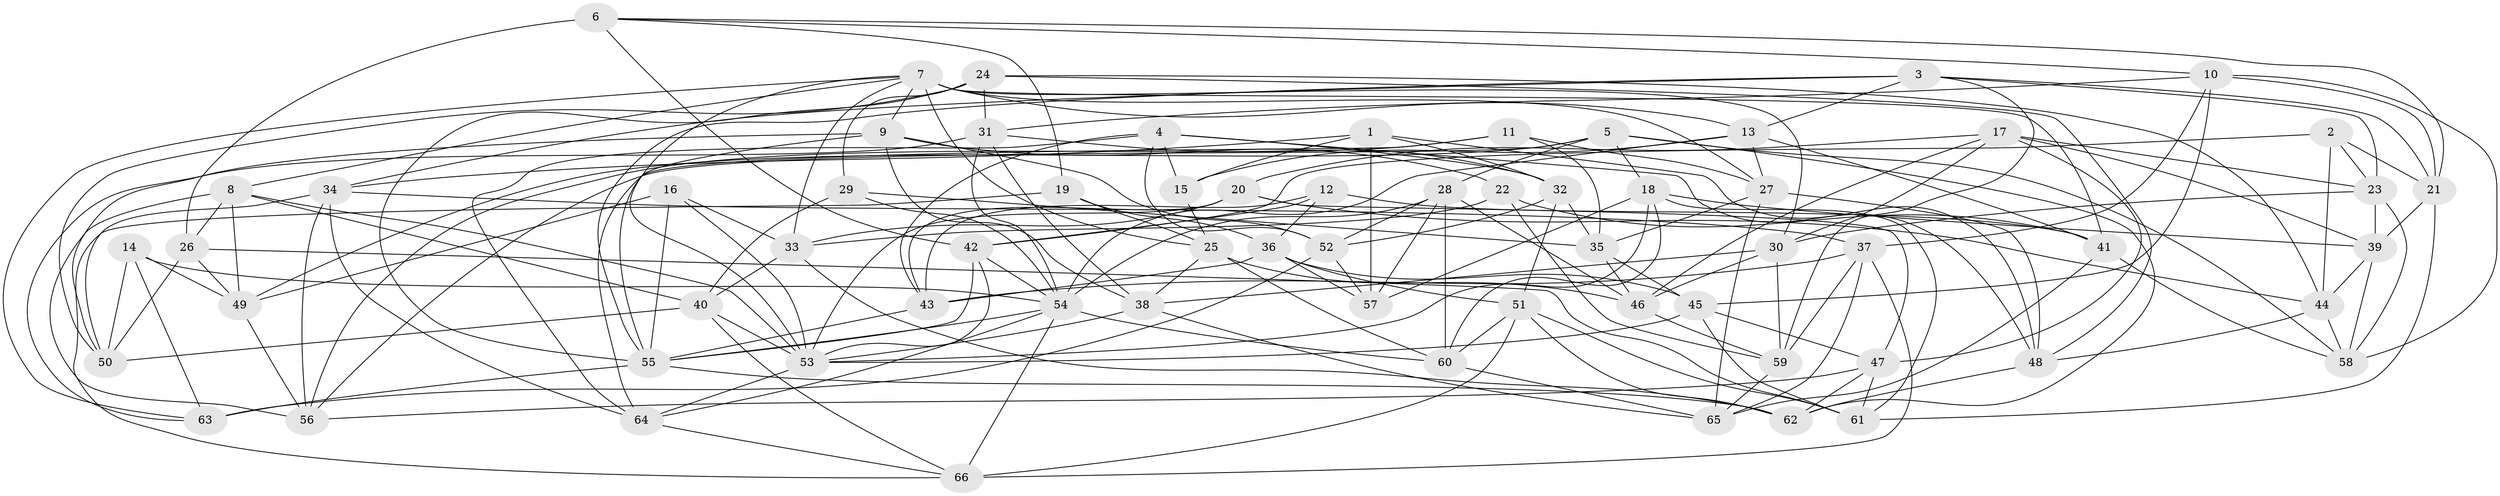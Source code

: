 // original degree distribution, {4: 1.0}
// Generated by graph-tools (version 1.1) at 2025/26/03/09/25 03:26:59]
// undirected, 66 vertices, 194 edges
graph export_dot {
graph [start="1"]
  node [color=gray90,style=filled];
  1;
  2;
  3;
  4;
  5;
  6;
  7;
  8;
  9;
  10;
  11;
  12;
  13;
  14;
  15;
  16;
  17;
  18;
  19;
  20;
  21;
  22;
  23;
  24;
  25;
  26;
  27;
  28;
  29;
  30;
  31;
  32;
  33;
  34;
  35;
  36;
  37;
  38;
  39;
  40;
  41;
  42;
  43;
  44;
  45;
  46;
  47;
  48;
  49;
  50;
  51;
  52;
  53;
  54;
  55;
  56;
  57;
  58;
  59;
  60;
  61;
  62;
  63;
  64;
  65;
  66;
  1 -- 15 [weight=1.0];
  1 -- 32 [weight=1.0];
  1 -- 34 [weight=1.0];
  1 -- 48 [weight=1.0];
  1 -- 57 [weight=2.0];
  2 -- 21 [weight=1.0];
  2 -- 23 [weight=1.0];
  2 -- 42 [weight=1.0];
  2 -- 44 [weight=1.0];
  3 -- 13 [weight=1.0];
  3 -- 21 [weight=1.0];
  3 -- 23 [weight=1.0];
  3 -- 34 [weight=1.0];
  3 -- 55 [weight=1.0];
  3 -- 59 [weight=1.0];
  4 -- 15 [weight=1.0];
  4 -- 32 [weight=1.0];
  4 -- 43 [weight=1.0];
  4 -- 48 [weight=1.0];
  4 -- 52 [weight=1.0];
  4 -- 64 [weight=1.0];
  5 -- 18 [weight=1.0];
  5 -- 28 [weight=1.0];
  5 -- 49 [weight=1.0];
  5 -- 56 [weight=1.0];
  5 -- 58 [weight=1.0];
  5 -- 62 [weight=1.0];
  6 -- 10 [weight=1.0];
  6 -- 19 [weight=1.0];
  6 -- 21 [weight=1.0];
  6 -- 26 [weight=2.0];
  6 -- 42 [weight=1.0];
  7 -- 8 [weight=1.0];
  7 -- 9 [weight=1.0];
  7 -- 13 [weight=1.0];
  7 -- 25 [weight=1.0];
  7 -- 27 [weight=1.0];
  7 -- 30 [weight=1.0];
  7 -- 33 [weight=1.0];
  7 -- 41 [weight=1.0];
  7 -- 53 [weight=1.0];
  7 -- 63 [weight=1.0];
  8 -- 26 [weight=1.0];
  8 -- 40 [weight=1.0];
  8 -- 49 [weight=1.0];
  8 -- 53 [weight=1.0];
  8 -- 56 [weight=1.0];
  9 -- 22 [weight=1.0];
  9 -- 38 [weight=1.0];
  9 -- 50 [weight=1.0];
  9 -- 52 [weight=1.0];
  9 -- 55 [weight=1.0];
  10 -- 21 [weight=1.0];
  10 -- 31 [weight=1.0];
  10 -- 37 [weight=1.0];
  10 -- 45 [weight=1.0];
  10 -- 58 [weight=1.0];
  11 -- 27 [weight=1.0];
  11 -- 35 [weight=1.0];
  11 -- 56 [weight=1.0];
  11 -- 64 [weight=1.0];
  12 -- 36 [weight=1.0];
  12 -- 41 [weight=1.0];
  12 -- 42 [weight=1.0];
  12 -- 43 [weight=1.0];
  13 -- 15 [weight=1.0];
  13 -- 27 [weight=1.0];
  13 -- 41 [weight=1.0];
  13 -- 54 [weight=1.0];
  14 -- 49 [weight=1.0];
  14 -- 50 [weight=1.0];
  14 -- 54 [weight=1.0];
  14 -- 63 [weight=1.0];
  15 -- 25 [weight=1.0];
  16 -- 33 [weight=1.0];
  16 -- 49 [weight=1.0];
  16 -- 53 [weight=1.0];
  16 -- 55 [weight=1.0];
  17 -- 20 [weight=1.0];
  17 -- 23 [weight=1.0];
  17 -- 30 [weight=1.0];
  17 -- 39 [weight=1.0];
  17 -- 46 [weight=1.0];
  17 -- 47 [weight=1.0];
  18 -- 39 [weight=1.0];
  18 -- 53 [weight=1.0];
  18 -- 57 [weight=1.0];
  18 -- 60 [weight=1.0];
  18 -- 61 [weight=1.0];
  19 -- 25 [weight=1.0];
  19 -- 36 [weight=1.0];
  19 -- 66 [weight=1.0];
  20 -- 33 [weight=1.0];
  20 -- 43 [weight=1.0];
  20 -- 44 [weight=1.0];
  20 -- 47 [weight=1.0];
  20 -- 53 [weight=1.0];
  21 -- 39 [weight=1.0];
  21 -- 61 [weight=1.0];
  22 -- 33 [weight=1.0];
  22 -- 41 [weight=1.0];
  22 -- 59 [weight=1.0];
  23 -- 30 [weight=1.0];
  23 -- 39 [weight=1.0];
  23 -- 58 [weight=1.0];
  24 -- 29 [weight=1.0];
  24 -- 31 [weight=1.0];
  24 -- 44 [weight=1.0];
  24 -- 48 [weight=1.0];
  24 -- 50 [weight=1.0];
  24 -- 55 [weight=1.0];
  25 -- 38 [weight=1.0];
  25 -- 46 [weight=1.0];
  25 -- 60 [weight=1.0];
  26 -- 49 [weight=1.0];
  26 -- 50 [weight=1.0];
  26 -- 61 [weight=1.0];
  27 -- 35 [weight=1.0];
  27 -- 48 [weight=1.0];
  27 -- 65 [weight=1.0];
  28 -- 46 [weight=1.0];
  28 -- 52 [weight=1.0];
  28 -- 54 [weight=1.0];
  28 -- 57 [weight=1.0];
  28 -- 60 [weight=1.0];
  29 -- 35 [weight=1.0];
  29 -- 40 [weight=1.0];
  29 -- 54 [weight=1.0];
  30 -- 38 [weight=1.0];
  30 -- 46 [weight=1.0];
  30 -- 59 [weight=1.0];
  31 -- 32 [weight=1.0];
  31 -- 38 [weight=1.0];
  31 -- 54 [weight=1.0];
  31 -- 63 [weight=1.0];
  32 -- 35 [weight=1.0];
  32 -- 51 [weight=1.0];
  32 -- 52 [weight=1.0];
  33 -- 40 [weight=1.0];
  33 -- 62 [weight=1.0];
  34 -- 37 [weight=1.0];
  34 -- 50 [weight=1.0];
  34 -- 56 [weight=1.0];
  34 -- 64 [weight=1.0];
  35 -- 45 [weight=1.0];
  35 -- 46 [weight=1.0];
  36 -- 43 [weight=1.0];
  36 -- 45 [weight=1.0];
  36 -- 51 [weight=1.0];
  36 -- 57 [weight=1.0];
  37 -- 43 [weight=1.0];
  37 -- 59 [weight=1.0];
  37 -- 65 [weight=1.0];
  37 -- 66 [weight=1.0];
  38 -- 53 [weight=1.0];
  38 -- 65 [weight=1.0];
  39 -- 44 [weight=1.0];
  39 -- 58 [weight=1.0];
  40 -- 50 [weight=1.0];
  40 -- 53 [weight=1.0];
  40 -- 66 [weight=1.0];
  41 -- 58 [weight=1.0];
  41 -- 65 [weight=1.0];
  42 -- 53 [weight=1.0];
  42 -- 54 [weight=1.0];
  42 -- 55 [weight=1.0];
  43 -- 55 [weight=1.0];
  44 -- 48 [weight=1.0];
  44 -- 58 [weight=1.0];
  45 -- 47 [weight=1.0];
  45 -- 53 [weight=1.0];
  45 -- 61 [weight=1.0];
  46 -- 59 [weight=1.0];
  47 -- 56 [weight=1.0];
  47 -- 61 [weight=1.0];
  47 -- 62 [weight=1.0];
  48 -- 62 [weight=1.0];
  49 -- 56 [weight=1.0];
  51 -- 60 [weight=1.0];
  51 -- 61 [weight=1.0];
  51 -- 62 [weight=1.0];
  51 -- 66 [weight=1.0];
  52 -- 57 [weight=1.0];
  52 -- 63 [weight=1.0];
  53 -- 64 [weight=1.0];
  54 -- 55 [weight=1.0];
  54 -- 60 [weight=1.0];
  54 -- 64 [weight=1.0];
  54 -- 66 [weight=1.0];
  55 -- 62 [weight=1.0];
  55 -- 63 [weight=2.0];
  59 -- 65 [weight=1.0];
  60 -- 65 [weight=1.0];
  64 -- 66 [weight=1.0];
}
